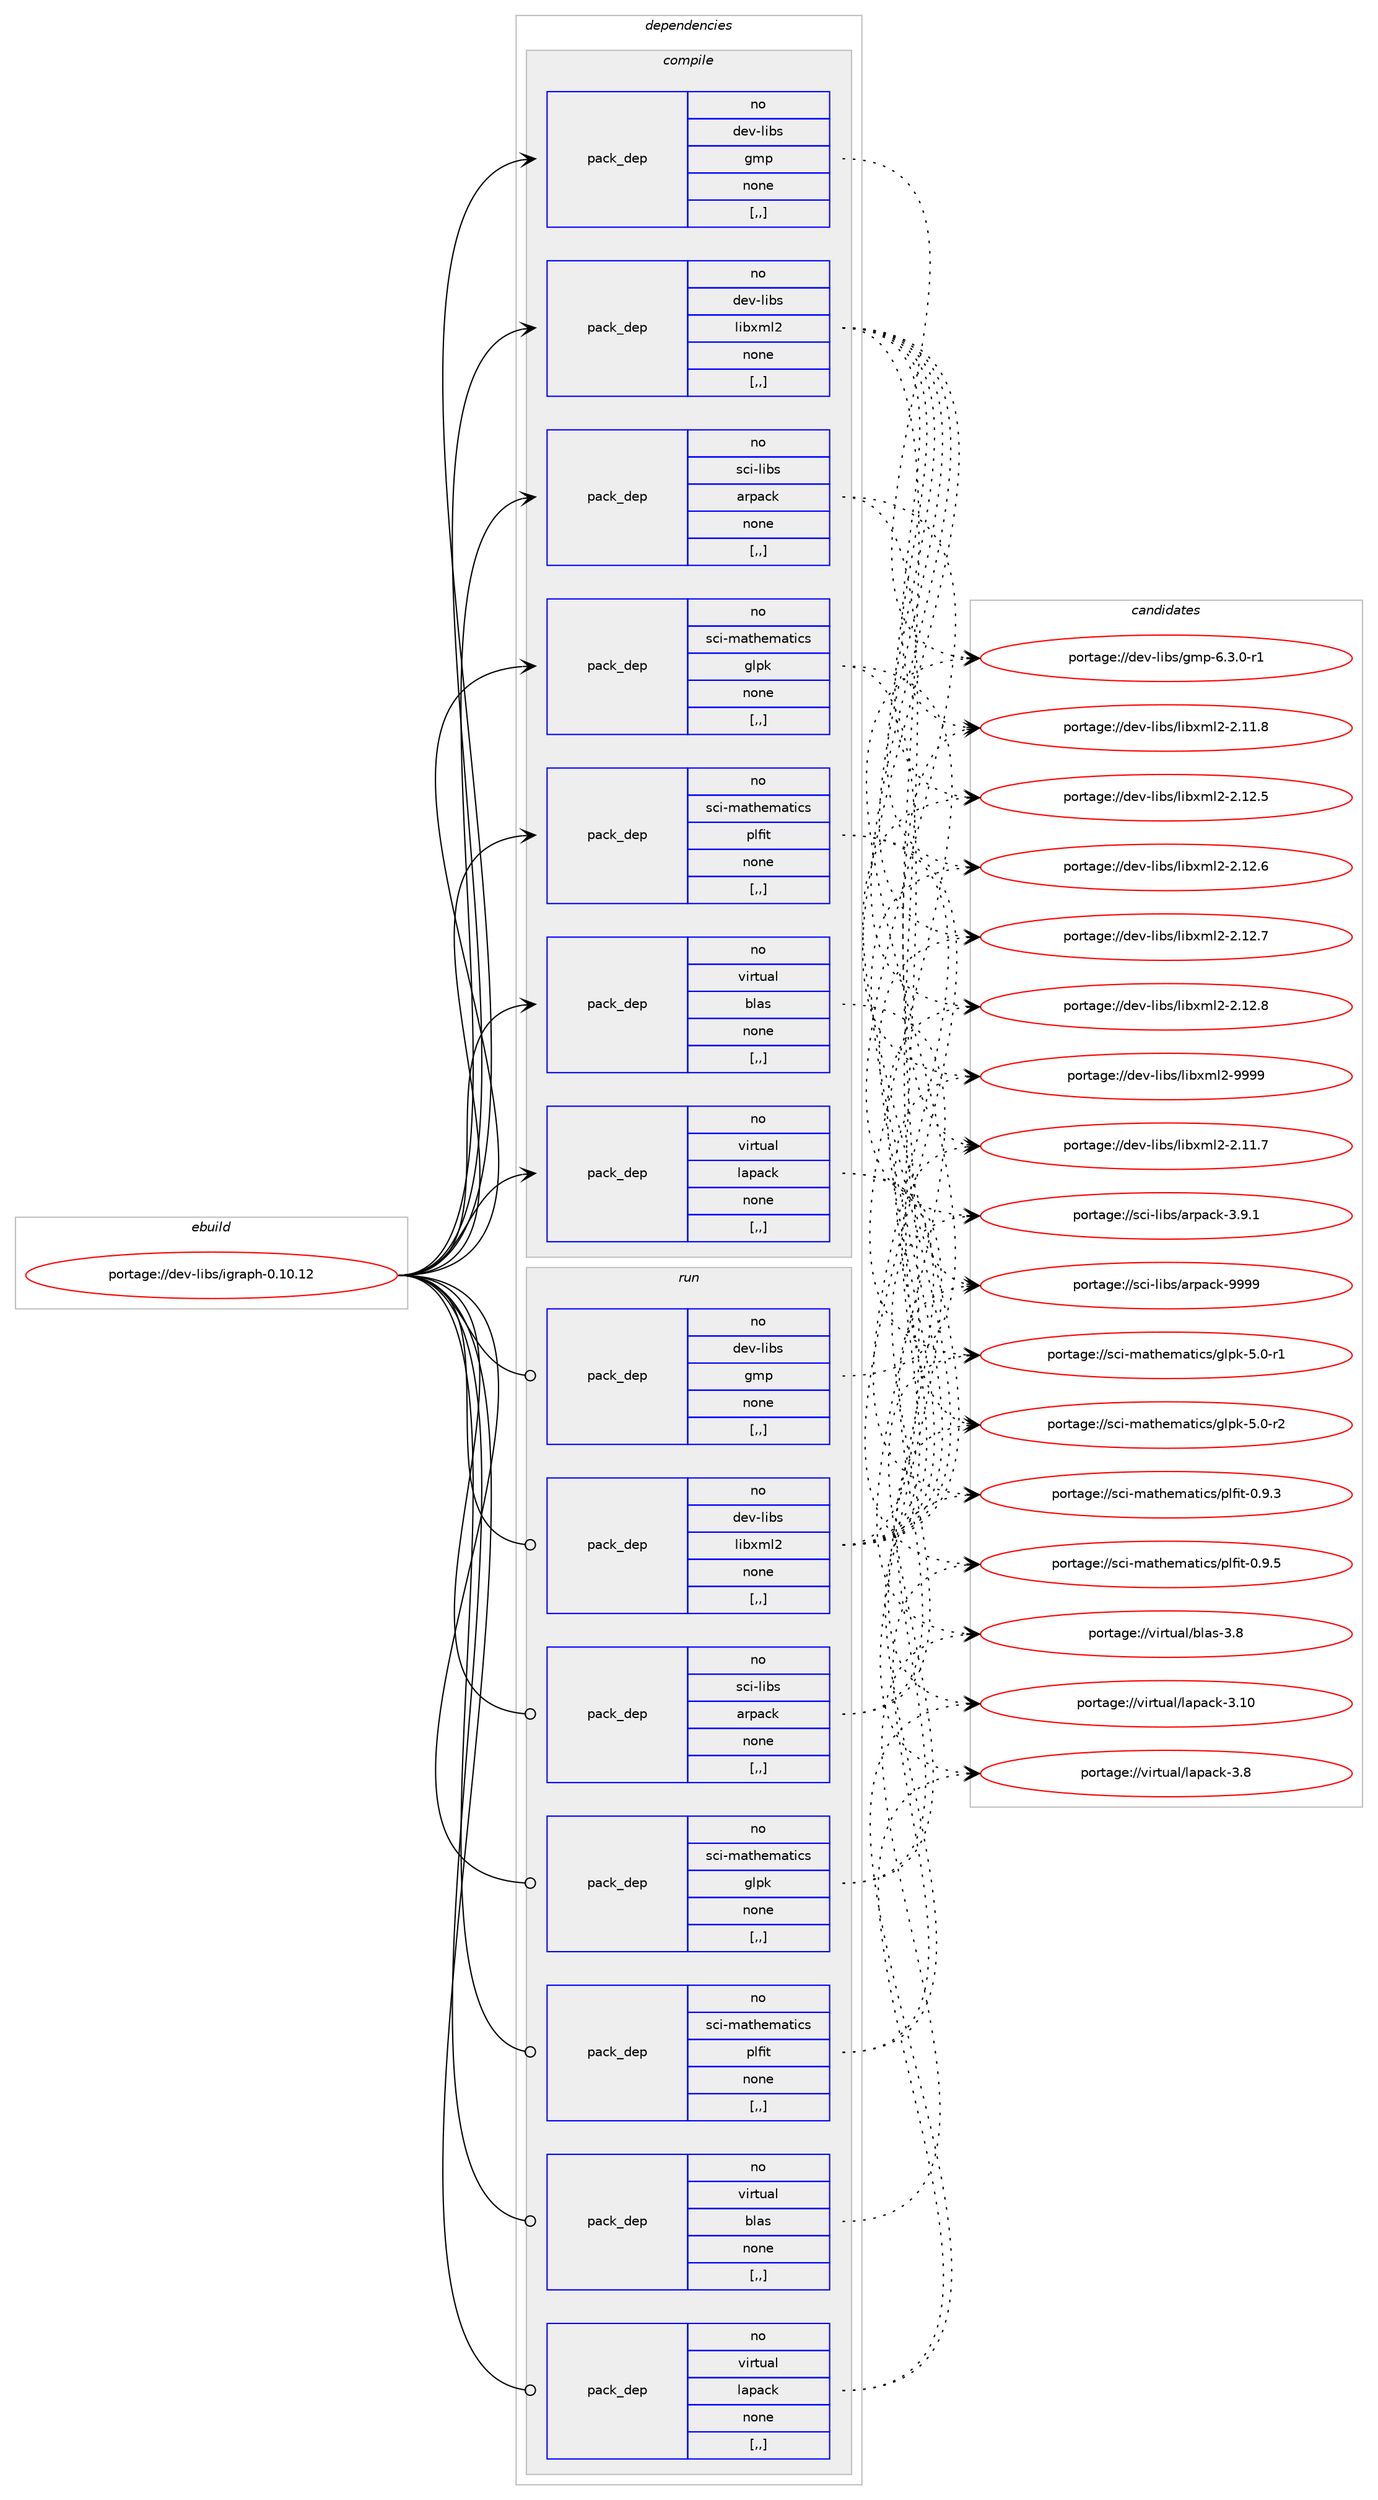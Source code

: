 digraph prolog {

# *************
# Graph options
# *************

newrank=true;
concentrate=true;
compound=true;
graph [rankdir=LR,fontname=Helvetica,fontsize=10,ranksep=1.5];#, ranksep=2.5, nodesep=0.2];
edge  [arrowhead=vee];
node  [fontname=Helvetica,fontsize=10];

# **********
# The ebuild
# **********

subgraph cluster_leftcol {
color=gray;
rank=same;
label=<<i>ebuild</i>>;
id [label="portage://dev-libs/igraph-0.10.12", color=red, width=4, href="../dev-libs/igraph-0.10.12.svg"];
}

# ****************
# The dependencies
# ****************

subgraph cluster_midcol {
color=gray;
label=<<i>dependencies</i>>;
subgraph cluster_compile {
fillcolor="#eeeeee";
style=filled;
label=<<i>compile</i>>;
subgraph pack78965 {
dependency105798 [label=<<TABLE BORDER="0" CELLBORDER="1" CELLSPACING="0" CELLPADDING="4" WIDTH="220"><TR><TD ROWSPAN="6" CELLPADDING="30">pack_dep</TD></TR><TR><TD WIDTH="110">no</TD></TR><TR><TD>dev-libs</TD></TR><TR><TD>gmp</TD></TR><TR><TD>none</TD></TR><TR><TD>[,,]</TD></TR></TABLE>>, shape=none, color=blue];
}
id:e -> dependency105798:w [weight=20,style="solid",arrowhead="vee"];
subgraph pack78966 {
dependency105799 [label=<<TABLE BORDER="0" CELLBORDER="1" CELLSPACING="0" CELLPADDING="4" WIDTH="220"><TR><TD ROWSPAN="6" CELLPADDING="30">pack_dep</TD></TR><TR><TD WIDTH="110">no</TD></TR><TR><TD>dev-libs</TD></TR><TR><TD>libxml2</TD></TR><TR><TD>none</TD></TR><TR><TD>[,,]</TD></TR></TABLE>>, shape=none, color=blue];
}
id:e -> dependency105799:w [weight=20,style="solid",arrowhead="vee"];
subgraph pack78967 {
dependency105800 [label=<<TABLE BORDER="0" CELLBORDER="1" CELLSPACING="0" CELLPADDING="4" WIDTH="220"><TR><TD ROWSPAN="6" CELLPADDING="30">pack_dep</TD></TR><TR><TD WIDTH="110">no</TD></TR><TR><TD>sci-libs</TD></TR><TR><TD>arpack</TD></TR><TR><TD>none</TD></TR><TR><TD>[,,]</TD></TR></TABLE>>, shape=none, color=blue];
}
id:e -> dependency105800:w [weight=20,style="solid",arrowhead="vee"];
subgraph pack78968 {
dependency105801 [label=<<TABLE BORDER="0" CELLBORDER="1" CELLSPACING="0" CELLPADDING="4" WIDTH="220"><TR><TD ROWSPAN="6" CELLPADDING="30">pack_dep</TD></TR><TR><TD WIDTH="110">no</TD></TR><TR><TD>sci-mathematics</TD></TR><TR><TD>glpk</TD></TR><TR><TD>none</TD></TR><TR><TD>[,,]</TD></TR></TABLE>>, shape=none, color=blue];
}
id:e -> dependency105801:w [weight=20,style="solid",arrowhead="vee"];
subgraph pack78969 {
dependency105802 [label=<<TABLE BORDER="0" CELLBORDER="1" CELLSPACING="0" CELLPADDING="4" WIDTH="220"><TR><TD ROWSPAN="6" CELLPADDING="30">pack_dep</TD></TR><TR><TD WIDTH="110">no</TD></TR><TR><TD>sci-mathematics</TD></TR><TR><TD>plfit</TD></TR><TR><TD>none</TD></TR><TR><TD>[,,]</TD></TR></TABLE>>, shape=none, color=blue];
}
id:e -> dependency105802:w [weight=20,style="solid",arrowhead="vee"];
subgraph pack78970 {
dependency105803 [label=<<TABLE BORDER="0" CELLBORDER="1" CELLSPACING="0" CELLPADDING="4" WIDTH="220"><TR><TD ROWSPAN="6" CELLPADDING="30">pack_dep</TD></TR><TR><TD WIDTH="110">no</TD></TR><TR><TD>virtual</TD></TR><TR><TD>blas</TD></TR><TR><TD>none</TD></TR><TR><TD>[,,]</TD></TR></TABLE>>, shape=none, color=blue];
}
id:e -> dependency105803:w [weight=20,style="solid",arrowhead="vee"];
subgraph pack78971 {
dependency105804 [label=<<TABLE BORDER="0" CELLBORDER="1" CELLSPACING="0" CELLPADDING="4" WIDTH="220"><TR><TD ROWSPAN="6" CELLPADDING="30">pack_dep</TD></TR><TR><TD WIDTH="110">no</TD></TR><TR><TD>virtual</TD></TR><TR><TD>lapack</TD></TR><TR><TD>none</TD></TR><TR><TD>[,,]</TD></TR></TABLE>>, shape=none, color=blue];
}
id:e -> dependency105804:w [weight=20,style="solid",arrowhead="vee"];
}
subgraph cluster_compileandrun {
fillcolor="#eeeeee";
style=filled;
label=<<i>compile and run</i>>;
}
subgraph cluster_run {
fillcolor="#eeeeee";
style=filled;
label=<<i>run</i>>;
subgraph pack78972 {
dependency105805 [label=<<TABLE BORDER="0" CELLBORDER="1" CELLSPACING="0" CELLPADDING="4" WIDTH="220"><TR><TD ROWSPAN="6" CELLPADDING="30">pack_dep</TD></TR><TR><TD WIDTH="110">no</TD></TR><TR><TD>dev-libs</TD></TR><TR><TD>gmp</TD></TR><TR><TD>none</TD></TR><TR><TD>[,,]</TD></TR></TABLE>>, shape=none, color=blue];
}
id:e -> dependency105805:w [weight=20,style="solid",arrowhead="odot"];
subgraph pack78973 {
dependency105806 [label=<<TABLE BORDER="0" CELLBORDER="1" CELLSPACING="0" CELLPADDING="4" WIDTH="220"><TR><TD ROWSPAN="6" CELLPADDING="30">pack_dep</TD></TR><TR><TD WIDTH="110">no</TD></TR><TR><TD>dev-libs</TD></TR><TR><TD>libxml2</TD></TR><TR><TD>none</TD></TR><TR><TD>[,,]</TD></TR></TABLE>>, shape=none, color=blue];
}
id:e -> dependency105806:w [weight=20,style="solid",arrowhead="odot"];
subgraph pack78974 {
dependency105807 [label=<<TABLE BORDER="0" CELLBORDER="1" CELLSPACING="0" CELLPADDING="4" WIDTH="220"><TR><TD ROWSPAN="6" CELLPADDING="30">pack_dep</TD></TR><TR><TD WIDTH="110">no</TD></TR><TR><TD>sci-libs</TD></TR><TR><TD>arpack</TD></TR><TR><TD>none</TD></TR><TR><TD>[,,]</TD></TR></TABLE>>, shape=none, color=blue];
}
id:e -> dependency105807:w [weight=20,style="solid",arrowhead="odot"];
subgraph pack78975 {
dependency105808 [label=<<TABLE BORDER="0" CELLBORDER="1" CELLSPACING="0" CELLPADDING="4" WIDTH="220"><TR><TD ROWSPAN="6" CELLPADDING="30">pack_dep</TD></TR><TR><TD WIDTH="110">no</TD></TR><TR><TD>sci-mathematics</TD></TR><TR><TD>glpk</TD></TR><TR><TD>none</TD></TR><TR><TD>[,,]</TD></TR></TABLE>>, shape=none, color=blue];
}
id:e -> dependency105808:w [weight=20,style="solid",arrowhead="odot"];
subgraph pack78976 {
dependency105809 [label=<<TABLE BORDER="0" CELLBORDER="1" CELLSPACING="0" CELLPADDING="4" WIDTH="220"><TR><TD ROWSPAN="6" CELLPADDING="30">pack_dep</TD></TR><TR><TD WIDTH="110">no</TD></TR><TR><TD>sci-mathematics</TD></TR><TR><TD>plfit</TD></TR><TR><TD>none</TD></TR><TR><TD>[,,]</TD></TR></TABLE>>, shape=none, color=blue];
}
id:e -> dependency105809:w [weight=20,style="solid",arrowhead="odot"];
subgraph pack78977 {
dependency105810 [label=<<TABLE BORDER="0" CELLBORDER="1" CELLSPACING="0" CELLPADDING="4" WIDTH="220"><TR><TD ROWSPAN="6" CELLPADDING="30">pack_dep</TD></TR><TR><TD WIDTH="110">no</TD></TR><TR><TD>virtual</TD></TR><TR><TD>blas</TD></TR><TR><TD>none</TD></TR><TR><TD>[,,]</TD></TR></TABLE>>, shape=none, color=blue];
}
id:e -> dependency105810:w [weight=20,style="solid",arrowhead="odot"];
subgraph pack78978 {
dependency105811 [label=<<TABLE BORDER="0" CELLBORDER="1" CELLSPACING="0" CELLPADDING="4" WIDTH="220"><TR><TD ROWSPAN="6" CELLPADDING="30">pack_dep</TD></TR><TR><TD WIDTH="110">no</TD></TR><TR><TD>virtual</TD></TR><TR><TD>lapack</TD></TR><TR><TD>none</TD></TR><TR><TD>[,,]</TD></TR></TABLE>>, shape=none, color=blue];
}
id:e -> dependency105811:w [weight=20,style="solid",arrowhead="odot"];
}
}

# **************
# The candidates
# **************

subgraph cluster_choices {
rank=same;
color=gray;
label=<<i>candidates</i>>;

subgraph choice78965 {
color=black;
nodesep=1;
choice1001011184510810598115471031091124554465146484511449 [label="portage://dev-libs/gmp-6.3.0-r1", color=red, width=4,href="../dev-libs/gmp-6.3.0-r1.svg"];
dependency105798:e -> choice1001011184510810598115471031091124554465146484511449:w [style=dotted,weight="100"];
}
subgraph choice78966 {
color=black;
nodesep=1;
choice100101118451081059811547108105981201091085045504649494655 [label="portage://dev-libs/libxml2-2.11.7", color=red, width=4,href="../dev-libs/libxml2-2.11.7.svg"];
choice100101118451081059811547108105981201091085045504649494656 [label="portage://dev-libs/libxml2-2.11.8", color=red, width=4,href="../dev-libs/libxml2-2.11.8.svg"];
choice100101118451081059811547108105981201091085045504649504653 [label="portage://dev-libs/libxml2-2.12.5", color=red, width=4,href="../dev-libs/libxml2-2.12.5.svg"];
choice100101118451081059811547108105981201091085045504649504654 [label="portage://dev-libs/libxml2-2.12.6", color=red, width=4,href="../dev-libs/libxml2-2.12.6.svg"];
choice100101118451081059811547108105981201091085045504649504655 [label="portage://dev-libs/libxml2-2.12.7", color=red, width=4,href="../dev-libs/libxml2-2.12.7.svg"];
choice100101118451081059811547108105981201091085045504649504656 [label="portage://dev-libs/libxml2-2.12.8", color=red, width=4,href="../dev-libs/libxml2-2.12.8.svg"];
choice10010111845108105981154710810598120109108504557575757 [label="portage://dev-libs/libxml2-9999", color=red, width=4,href="../dev-libs/libxml2-9999.svg"];
dependency105799:e -> choice100101118451081059811547108105981201091085045504649494655:w [style=dotted,weight="100"];
dependency105799:e -> choice100101118451081059811547108105981201091085045504649494656:w [style=dotted,weight="100"];
dependency105799:e -> choice100101118451081059811547108105981201091085045504649504653:w [style=dotted,weight="100"];
dependency105799:e -> choice100101118451081059811547108105981201091085045504649504654:w [style=dotted,weight="100"];
dependency105799:e -> choice100101118451081059811547108105981201091085045504649504655:w [style=dotted,weight="100"];
dependency105799:e -> choice100101118451081059811547108105981201091085045504649504656:w [style=dotted,weight="100"];
dependency105799:e -> choice10010111845108105981154710810598120109108504557575757:w [style=dotted,weight="100"];
}
subgraph choice78967 {
color=black;
nodesep=1;
choice11599105451081059811547971141129799107455146574649 [label="portage://sci-libs/arpack-3.9.1", color=red, width=4,href="../sci-libs/arpack-3.9.1.svg"];
choice115991054510810598115479711411297991074557575757 [label="portage://sci-libs/arpack-9999", color=red, width=4,href="../sci-libs/arpack-9999.svg"];
dependency105800:e -> choice11599105451081059811547971141129799107455146574649:w [style=dotted,weight="100"];
dependency105800:e -> choice115991054510810598115479711411297991074557575757:w [style=dotted,weight="100"];
}
subgraph choice78968 {
color=black;
nodesep=1;
choice115991054510997116104101109971161059911547103108112107455346484511449 [label="portage://sci-mathematics/glpk-5.0-r1", color=red, width=4,href="../sci-mathematics/glpk-5.0-r1.svg"];
choice115991054510997116104101109971161059911547103108112107455346484511450 [label="portage://sci-mathematics/glpk-5.0-r2", color=red, width=4,href="../sci-mathematics/glpk-5.0-r2.svg"];
dependency105801:e -> choice115991054510997116104101109971161059911547103108112107455346484511449:w [style=dotted,weight="100"];
dependency105801:e -> choice115991054510997116104101109971161059911547103108112107455346484511450:w [style=dotted,weight="100"];
}
subgraph choice78969 {
color=black;
nodesep=1;
choice115991054510997116104101109971161059911547112108102105116454846574651 [label="portage://sci-mathematics/plfit-0.9.3", color=red, width=4,href="../sci-mathematics/plfit-0.9.3.svg"];
choice115991054510997116104101109971161059911547112108102105116454846574653 [label="portage://sci-mathematics/plfit-0.9.5", color=red, width=4,href="../sci-mathematics/plfit-0.9.5.svg"];
dependency105802:e -> choice115991054510997116104101109971161059911547112108102105116454846574651:w [style=dotted,weight="100"];
dependency105802:e -> choice115991054510997116104101109971161059911547112108102105116454846574653:w [style=dotted,weight="100"];
}
subgraph choice78970 {
color=black;
nodesep=1;
choice1181051141161179710847981089711545514656 [label="portage://virtual/blas-3.8", color=red, width=4,href="../virtual/blas-3.8.svg"];
dependency105803:e -> choice1181051141161179710847981089711545514656:w [style=dotted,weight="100"];
}
subgraph choice78971 {
color=black;
nodesep=1;
choice11810511411611797108471089711297991074551464948 [label="portage://virtual/lapack-3.10", color=red, width=4,href="../virtual/lapack-3.10.svg"];
choice118105114116117971084710897112979910745514656 [label="portage://virtual/lapack-3.8", color=red, width=4,href="../virtual/lapack-3.8.svg"];
dependency105804:e -> choice11810511411611797108471089711297991074551464948:w [style=dotted,weight="100"];
dependency105804:e -> choice118105114116117971084710897112979910745514656:w [style=dotted,weight="100"];
}
subgraph choice78972 {
color=black;
nodesep=1;
choice1001011184510810598115471031091124554465146484511449 [label="portage://dev-libs/gmp-6.3.0-r1", color=red, width=4,href="../dev-libs/gmp-6.3.0-r1.svg"];
dependency105805:e -> choice1001011184510810598115471031091124554465146484511449:w [style=dotted,weight="100"];
}
subgraph choice78973 {
color=black;
nodesep=1;
choice100101118451081059811547108105981201091085045504649494655 [label="portage://dev-libs/libxml2-2.11.7", color=red, width=4,href="../dev-libs/libxml2-2.11.7.svg"];
choice100101118451081059811547108105981201091085045504649494656 [label="portage://dev-libs/libxml2-2.11.8", color=red, width=4,href="../dev-libs/libxml2-2.11.8.svg"];
choice100101118451081059811547108105981201091085045504649504653 [label="portage://dev-libs/libxml2-2.12.5", color=red, width=4,href="../dev-libs/libxml2-2.12.5.svg"];
choice100101118451081059811547108105981201091085045504649504654 [label="portage://dev-libs/libxml2-2.12.6", color=red, width=4,href="../dev-libs/libxml2-2.12.6.svg"];
choice100101118451081059811547108105981201091085045504649504655 [label="portage://dev-libs/libxml2-2.12.7", color=red, width=4,href="../dev-libs/libxml2-2.12.7.svg"];
choice100101118451081059811547108105981201091085045504649504656 [label="portage://dev-libs/libxml2-2.12.8", color=red, width=4,href="../dev-libs/libxml2-2.12.8.svg"];
choice10010111845108105981154710810598120109108504557575757 [label="portage://dev-libs/libxml2-9999", color=red, width=4,href="../dev-libs/libxml2-9999.svg"];
dependency105806:e -> choice100101118451081059811547108105981201091085045504649494655:w [style=dotted,weight="100"];
dependency105806:e -> choice100101118451081059811547108105981201091085045504649494656:w [style=dotted,weight="100"];
dependency105806:e -> choice100101118451081059811547108105981201091085045504649504653:w [style=dotted,weight="100"];
dependency105806:e -> choice100101118451081059811547108105981201091085045504649504654:w [style=dotted,weight="100"];
dependency105806:e -> choice100101118451081059811547108105981201091085045504649504655:w [style=dotted,weight="100"];
dependency105806:e -> choice100101118451081059811547108105981201091085045504649504656:w [style=dotted,weight="100"];
dependency105806:e -> choice10010111845108105981154710810598120109108504557575757:w [style=dotted,weight="100"];
}
subgraph choice78974 {
color=black;
nodesep=1;
choice11599105451081059811547971141129799107455146574649 [label="portage://sci-libs/arpack-3.9.1", color=red, width=4,href="../sci-libs/arpack-3.9.1.svg"];
choice115991054510810598115479711411297991074557575757 [label="portage://sci-libs/arpack-9999", color=red, width=4,href="../sci-libs/arpack-9999.svg"];
dependency105807:e -> choice11599105451081059811547971141129799107455146574649:w [style=dotted,weight="100"];
dependency105807:e -> choice115991054510810598115479711411297991074557575757:w [style=dotted,weight="100"];
}
subgraph choice78975 {
color=black;
nodesep=1;
choice115991054510997116104101109971161059911547103108112107455346484511449 [label="portage://sci-mathematics/glpk-5.0-r1", color=red, width=4,href="../sci-mathematics/glpk-5.0-r1.svg"];
choice115991054510997116104101109971161059911547103108112107455346484511450 [label="portage://sci-mathematics/glpk-5.0-r2", color=red, width=4,href="../sci-mathematics/glpk-5.0-r2.svg"];
dependency105808:e -> choice115991054510997116104101109971161059911547103108112107455346484511449:w [style=dotted,weight="100"];
dependency105808:e -> choice115991054510997116104101109971161059911547103108112107455346484511450:w [style=dotted,weight="100"];
}
subgraph choice78976 {
color=black;
nodesep=1;
choice115991054510997116104101109971161059911547112108102105116454846574651 [label="portage://sci-mathematics/plfit-0.9.3", color=red, width=4,href="../sci-mathematics/plfit-0.9.3.svg"];
choice115991054510997116104101109971161059911547112108102105116454846574653 [label="portage://sci-mathematics/plfit-0.9.5", color=red, width=4,href="../sci-mathematics/plfit-0.9.5.svg"];
dependency105809:e -> choice115991054510997116104101109971161059911547112108102105116454846574651:w [style=dotted,weight="100"];
dependency105809:e -> choice115991054510997116104101109971161059911547112108102105116454846574653:w [style=dotted,weight="100"];
}
subgraph choice78977 {
color=black;
nodesep=1;
choice1181051141161179710847981089711545514656 [label="portage://virtual/blas-3.8", color=red, width=4,href="../virtual/blas-3.8.svg"];
dependency105810:e -> choice1181051141161179710847981089711545514656:w [style=dotted,weight="100"];
}
subgraph choice78978 {
color=black;
nodesep=1;
choice11810511411611797108471089711297991074551464948 [label="portage://virtual/lapack-3.10", color=red, width=4,href="../virtual/lapack-3.10.svg"];
choice118105114116117971084710897112979910745514656 [label="portage://virtual/lapack-3.8", color=red, width=4,href="../virtual/lapack-3.8.svg"];
dependency105811:e -> choice11810511411611797108471089711297991074551464948:w [style=dotted,weight="100"];
dependency105811:e -> choice118105114116117971084710897112979910745514656:w [style=dotted,weight="100"];
}
}

}
